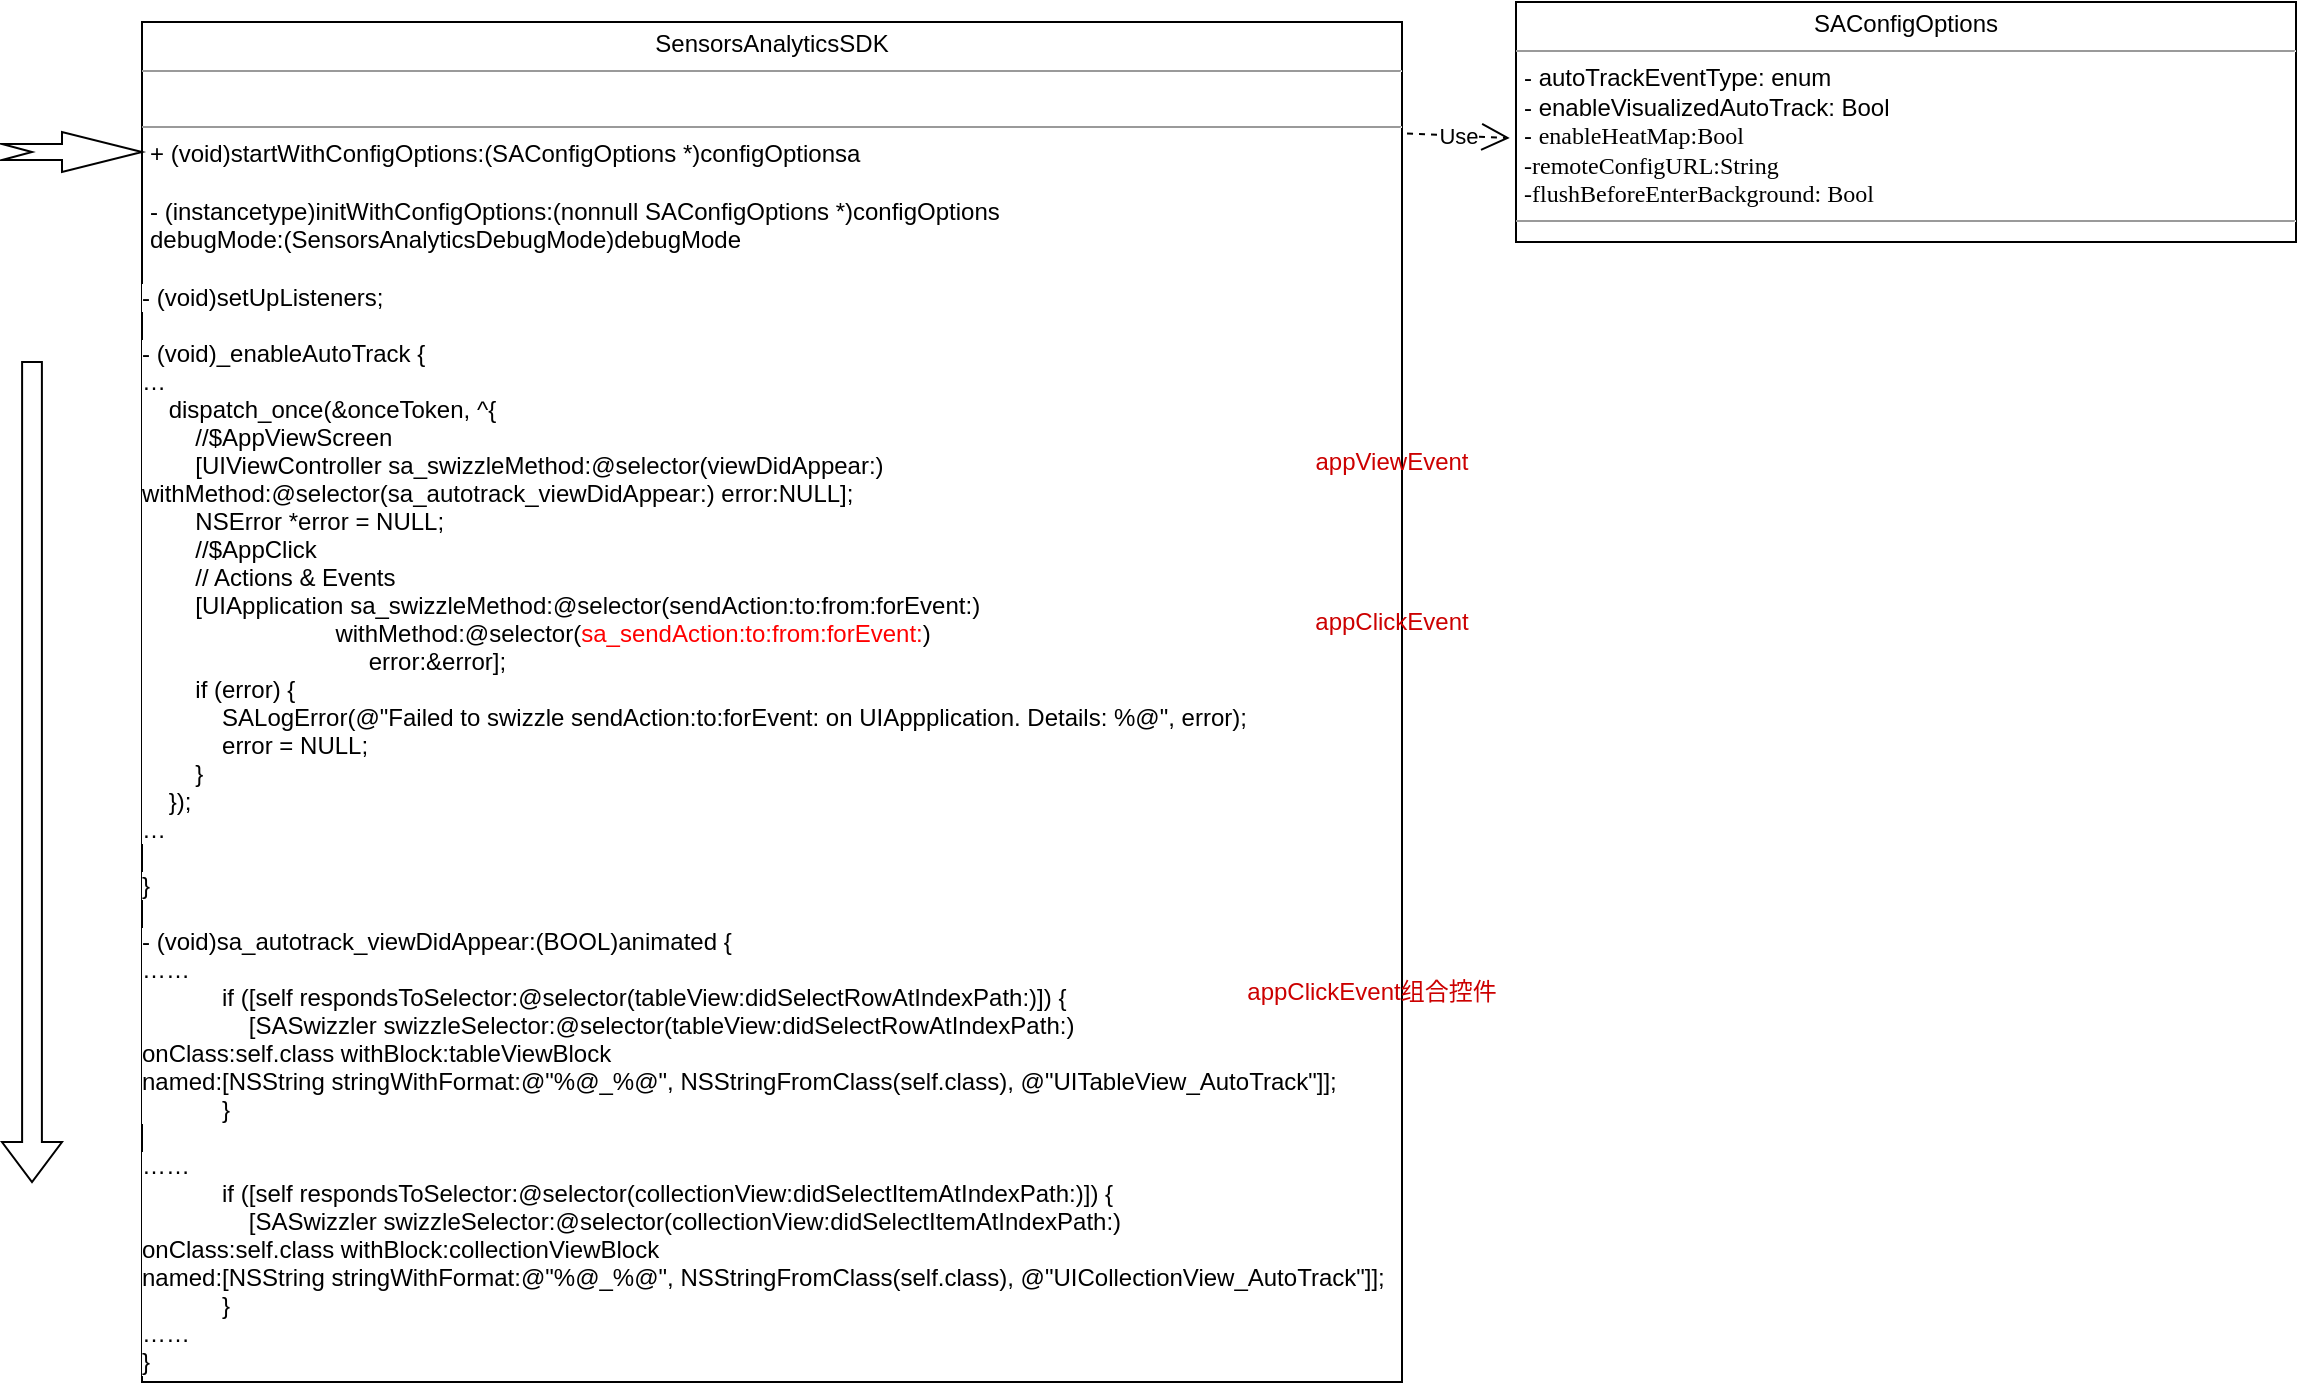 <mxfile version="13.9.1" type="github">
  <diagram id="NxwStEnsrJWZOlORe4x4" name="Page-1">
    <mxGraphModel dx="1426" dy="737" grid="1" gridSize="10" guides="1" tooltips="1" connect="1" arrows="1" fold="1" page="1" pageScale="1" pageWidth="827" pageHeight="1169" math="0" shadow="0">
      <root>
        <mxCell id="0" />
        <mxCell id="1" parent="0" />
        <mxCell id="yYUWTIi6ubNjAFsflyOn-11" value="&lt;p style=&quot;margin: 0px ; margin-top: 4px ; text-align: center&quot;&gt;SensorsAnalyticsSDK&lt;br&gt;&lt;/p&gt;&lt;hr size=&quot;1&quot;&gt;&lt;p style=&quot;margin: 0px ; margin-left: 4px&quot;&gt;&lt;br&gt;&lt;/p&gt;&lt;hr size=&quot;1&quot;&gt;&lt;p style=&quot;margin: 0px ; margin-left: 4px&quot;&gt;+ (void)startWithConfigOptions:(SAConfigOptions *)configOptionsa&lt;br&gt;&lt;/p&gt;&lt;p style=&quot;margin: 0px ; margin-left: 4px&quot;&gt;&lt;br&gt;&lt;/p&gt;&lt;p style=&quot;margin: 0px ; margin-left: 4px&quot;&gt;- (instancetype)initWithConfigOptions:(nonnull SAConfigOptions *)configOptions&amp;nbsp;&lt;/p&gt;&lt;p style=&quot;margin: 0px ; margin-left: 4px&quot;&gt;debugMode:(SensorsAnalyticsDebugMode)debugMode&amp;nbsp;&lt;br&gt;&lt;/p&gt;&lt;p style=&quot;margin: 0px ; margin-left: 4px&quot;&gt;&lt;br&gt;&lt;/p&gt;&lt;p class=&quot;p1&quot; style=&quot;margin: 0px ; font-stretch: normal ; line-height: normal&quot;&gt;&lt;font style=&quot;font-size: 12px ; background-color: rgb(255 , 255 , 255)&quot;&gt;&lt;span class=&quot;s1&quot;&gt;- (&lt;/span&gt;&lt;span class=&quot;s2&quot;&gt;void&lt;/span&gt;&lt;span class=&quot;s1&quot;&gt;)&lt;/span&gt;setUpListeners&lt;font style=&quot;font-size: 12px&quot;&gt;;&lt;/font&gt;&lt;/font&gt;&lt;/p&gt;&lt;p class=&quot;p1&quot; style=&quot;margin: 0px ; font-stretch: normal ; line-height: normal&quot;&gt;&lt;span class=&quot;s1&quot; style=&quot;background-color: rgb(255 , 255 , 255)&quot;&gt;&lt;font style=&quot;font-size: 12px&quot;&gt;&lt;br&gt;&lt;/font&gt;&lt;/span&gt;&lt;/p&gt;&lt;p class=&quot;p1&quot; style=&quot;margin: 0px ; font-stretch: normal ; line-height: normal&quot;&gt;&lt;font style=&quot;font-size: 12px&quot;&gt;&lt;span class=&quot;s1&quot; style=&quot;background-color: rgb(255 , 255 , 255)&quot;&gt;&lt;/span&gt;&lt;/font&gt;&lt;/p&gt;&lt;p class=&quot;p1&quot; style=&quot;margin: 0px ; font-stretch: normal ; line-height: normal&quot;&gt;&lt;font style=&quot;font-size: 12px ; background-color: rgb(255 , 255 , 255)&quot;&gt;&lt;span class=&quot;s1&quot;&gt;- (&lt;/span&gt;&lt;span class=&quot;s2&quot;&gt;void&lt;/span&gt;&lt;span class=&quot;s1&quot;&gt;)&lt;/span&gt;_enableAutoTrack&lt;font style=&quot;font-size: 12px&quot;&gt;&amp;nbsp;{&lt;/font&gt;&lt;/font&gt;&lt;/p&gt;&lt;p class=&quot;p1&quot; style=&quot;margin: 0px ; font-stretch: normal ; line-height: normal&quot;&gt;&lt;font style=&quot;font-size: 12px ; background-color: rgb(255 , 255 , 255)&quot;&gt;…&lt;/font&gt;&lt;/p&gt;&lt;p class=&quot;p1&quot; style=&quot;margin: 0px ; font-stretch: normal ; line-height: normal&quot;&gt;&lt;font style=&quot;font-size: 12px ; background-color: rgb(255 , 255 , 255)&quot;&gt;&lt;span class=&quot;Apple-converted-space&quot;&gt;&amp;nbsp; &amp;nbsp;&amp;nbsp;&lt;/span&gt;&lt;span class=&quot;s1&quot;&gt;dispatch_once&lt;/span&gt;(&amp;amp;onceToken, ^{&lt;/font&gt;&lt;/p&gt;&lt;p class=&quot;p2&quot; style=&quot;margin: 0px ; font-stretch: normal ; line-height: normal&quot;&gt;&lt;font style=&quot;font-size: 12px ; background-color: rgb(255 , 255 , 255)&quot;&gt;&lt;span class=&quot;s2&quot;&gt;&amp;nbsp; &amp;nbsp; &amp;nbsp; &amp;nbsp; &lt;/span&gt;//$AppViewScreen&lt;/font&gt;&lt;/p&gt;&lt;p class=&quot;p1&quot; style=&quot;margin: 0px ; font-stretch: normal ; line-height: normal&quot;&gt;&lt;font style=&quot;font-size: 12px ; background-color: rgb(255 , 255 , 255)&quot;&gt;&lt;span class=&quot;Apple-converted-space&quot;&gt;&amp;nbsp; &amp;nbsp; &amp;nbsp; &amp;nbsp; &lt;/span&gt;[&lt;span class=&quot;s3&quot;&gt;UIViewController&lt;/span&gt; &lt;span class=&quot;s4&quot;&gt;sa_swizzleMethod&lt;/span&gt;:&lt;span class=&quot;s5&quot;&gt;@selector&lt;/span&gt;(viewDidAppear:)&amp;nbsp;&lt;/font&gt;&lt;/p&gt;&lt;p class=&quot;p1&quot; style=&quot;margin: 0px ; font-stretch: normal ; line-height: normal&quot;&gt;&lt;font style=&quot;font-size: 12px ; background-color: rgb(255 , 255 , 255)&quot;&gt;&lt;span class=&quot;s4&quot;&gt;withMethod&lt;/span&gt;:&lt;span class=&quot;s5&quot;&gt;@selector&lt;/span&gt;(sa_autotrack_viewDidAppear:) &lt;span class=&quot;s4&quot;&gt;error&lt;/span&gt;:&lt;span class=&quot;s5&quot;&gt;NULL&lt;/span&gt;];&lt;/font&gt;&lt;/p&gt;&lt;p class=&quot;p1&quot; style=&quot;margin: 0px ; font-stretch: normal ; line-height: normal&quot;&gt;&lt;font style=&quot;font-size: 12px ; background-color: rgb(255 , 255 , 255)&quot;&gt;&lt;span class=&quot;Apple-converted-space&quot;&gt;&amp;nbsp; &amp;nbsp; &amp;nbsp; &amp;nbsp; &lt;/span&gt;&lt;span class=&quot;s3&quot;&gt;NSError&lt;/span&gt; *error = &lt;span class=&quot;s5&quot;&gt;NULL&lt;/span&gt;;&lt;/font&gt;&lt;/p&gt;&lt;p class=&quot;p2&quot; style=&quot;margin: 0px ; font-stretch: normal ; line-height: normal&quot;&gt;&lt;font style=&quot;font-size: 12px ; background-color: rgb(255 , 255 , 255)&quot;&gt;&lt;span class=&quot;s2&quot;&gt;&amp;nbsp; &amp;nbsp; &amp;nbsp; &amp;nbsp; &lt;/span&gt;//$AppClick&lt;/font&gt;&lt;/p&gt;&lt;p class=&quot;p2&quot; style=&quot;margin: 0px ; font-stretch: normal ; line-height: normal&quot;&gt;&lt;font style=&quot;font-size: 12px ; background-color: rgb(255 , 255 , 255)&quot;&gt;&lt;span class=&quot;s2&quot;&gt;&amp;nbsp; &amp;nbsp; &amp;nbsp; &amp;nbsp; &lt;/span&gt;// Actions &amp;amp; Events&lt;/font&gt;&lt;/p&gt;&lt;p class=&quot;p1&quot; style=&quot;margin: 0px ; font-stretch: normal ; line-height: normal&quot;&gt;&lt;font style=&quot;font-size: 12px ; background-color: rgb(255 , 255 , 255)&quot;&gt;&lt;span class=&quot;Apple-converted-space&quot;&gt;&amp;nbsp; &amp;nbsp; &amp;nbsp; &amp;nbsp; &lt;/span&gt;[&lt;span class=&quot;s3&quot;&gt;UIApplication&lt;/span&gt; &lt;span class=&quot;s4&quot;&gt;sa_swizzleMethod&lt;/span&gt;:&lt;span class=&quot;s5&quot;&gt;@selector&lt;/span&gt;(sendAction:to:from:forEvent:)&lt;/font&gt;&lt;/p&gt;&lt;p class=&quot;p1&quot; style=&quot;margin: 0px ; font-stretch: normal ; line-height: normal&quot;&gt;&lt;font style=&quot;font-size: 12px ; background-color: rgb(255 , 255 , 255)&quot;&gt;&lt;span class=&quot;Apple-converted-space&quot;&gt;&amp;nbsp;&amp;nbsp; &amp;nbsp; &amp;nbsp; &amp;nbsp; &amp;nbsp; &amp;nbsp; &amp;nbsp; &amp;nbsp; &amp;nbsp; &amp;nbsp; &amp;nbsp; &amp;nbsp; &amp;nbsp; &amp;nbsp; &lt;/span&gt;&lt;span class=&quot;s4&quot;&gt;withMethod&lt;/span&gt;:&lt;span class=&quot;s5&quot;&gt;@selector&lt;/span&gt;(&lt;font color=&quot;#ff0000&quot;&gt;sa_sendAction:to:from:forEvent:&lt;/font&gt;)&lt;/font&gt;&lt;/p&gt;&lt;p class=&quot;p1&quot; style=&quot;margin: 0px ; font-stretch: normal ; line-height: normal&quot;&gt;&lt;font style=&quot;font-size: 12px ; background-color: rgb(255 , 255 , 255)&quot;&gt;&lt;span class=&quot;Apple-converted-space&quot;&gt;&amp;nbsp; &amp;nbsp; &amp;nbsp; &amp;nbsp; &amp;nbsp; &amp;nbsp; &amp;nbsp; &amp;nbsp; &amp;nbsp; &amp;nbsp; &amp;nbsp; &amp;nbsp; &amp;nbsp; &amp;nbsp; &amp;nbsp; &amp;nbsp; &amp;nbsp; &lt;/span&gt;&lt;span class=&quot;s4&quot;&gt;error&lt;/span&gt;:&amp;amp;error];&lt;/font&gt;&lt;/p&gt;&lt;p class=&quot;p1&quot; style=&quot;margin: 0px ; font-stretch: normal ; line-height: normal&quot;&gt;&lt;font style=&quot;font-size: 12px ; background-color: rgb(255 , 255 , 255)&quot;&gt;&lt;span class=&quot;Apple-converted-space&quot;&gt;&amp;nbsp; &amp;nbsp; &amp;nbsp; &amp;nbsp; &lt;/span&gt;&lt;span class=&quot;s5&quot;&gt;if&lt;/span&gt; (error) {&lt;/font&gt;&lt;/p&gt;&lt;p class=&quot;p3&quot; style=&quot;margin: 0px ; font-stretch: normal ; line-height: normal&quot;&gt;&lt;font style=&quot;font-size: 12px ; background-color: rgb(255 , 255 , 255)&quot;&gt;&lt;span class=&quot;s2&quot;&gt;&amp;nbsp; &amp;nbsp; &amp;nbsp; &amp;nbsp; &amp;nbsp; &amp;nbsp; &lt;/span&gt;&lt;span class=&quot;s1&quot;&gt;SALogError&lt;/span&gt;&lt;span class=&quot;s2&quot;&gt;(&lt;/span&gt;@&quot;Failed to swizzle sendAction:to:forEvent: on UIAppplication. Details: %@&quot;&lt;span class=&quot;s2&quot;&gt;, error);&lt;/span&gt;&lt;/font&gt;&lt;/p&gt;&lt;p class=&quot;p1&quot; style=&quot;margin: 0px ; font-stretch: normal ; line-height: normal&quot;&gt;&lt;font style=&quot;font-size: 12px ; background-color: rgb(255 , 255 , 255)&quot;&gt;&lt;span class=&quot;Apple-converted-space&quot;&gt;&amp;nbsp; &amp;nbsp; &amp;nbsp; &amp;nbsp; &amp;nbsp; &amp;nbsp; &lt;/span&gt;error = &lt;span class=&quot;s5&quot;&gt;NULL&lt;/span&gt;;&lt;/font&gt;&lt;/p&gt;&lt;p class=&quot;p1&quot; style=&quot;margin: 0px ; font-stretch: normal ; line-height: normal&quot;&gt;&lt;font style=&quot;font-size: 12px ; background-color: rgb(255 , 255 , 255)&quot;&gt;&lt;span class=&quot;Apple-converted-space&quot;&gt;&amp;nbsp; &amp;nbsp; &amp;nbsp; &amp;nbsp; &lt;/span&gt;}&lt;/font&gt;&lt;/p&gt;&lt;p class=&quot;p1&quot; style=&quot;margin: 0px ; font-stretch: normal ; line-height: normal&quot;&gt;&lt;font style=&quot;font-size: 12px ; background-color: rgb(255 , 255 , 255)&quot;&gt;&lt;span class=&quot;Apple-converted-space&quot;&gt;&amp;nbsp; &amp;nbsp; &lt;/span&gt;});&lt;/font&gt;&lt;/p&gt;&lt;p class=&quot;p1&quot; style=&quot;margin: 0px ; font-stretch: normal ; line-height: normal&quot;&gt;&lt;font style=&quot;font-size: 12px ; background-color: rgb(255 , 255 , 255)&quot;&gt;…&lt;/font&gt;&lt;/p&gt;&lt;p class=&quot;p1&quot; style=&quot;margin: 0px ; font-stretch: normal ; line-height: normal&quot;&gt;&lt;font style=&quot;font-size: 12px ; background-color: rgb(255 , 255 , 255)&quot;&gt;&lt;br&gt;&lt;/font&gt;&lt;/p&gt;&lt;p class=&quot;p1&quot; style=&quot;margin: 0px ; font-stretch: normal ; line-height: normal&quot;&gt;&lt;font style=&quot;font-size: 12px ; background-color: rgb(255 , 255 , 255)&quot;&gt;}&lt;/font&gt;&lt;/p&gt;&lt;p class=&quot;p1&quot; style=&quot;margin: 0px ; font-stretch: normal ; line-height: normal&quot;&gt;&lt;font style=&quot;font-size: 12px ; background-color: rgb(255 , 255 , 255)&quot;&gt;&lt;br&gt;&lt;/font&gt;&lt;/p&gt;&lt;p class=&quot;p1&quot; style=&quot;margin: 0px ; font-stretch: normal ; line-height: normal&quot;&gt;&lt;font style=&quot;font-size: 12px ; background-color: rgb(255 , 255 , 255)&quot;&gt;&lt;span class=&quot;s1&quot;&gt;- (&lt;/span&gt;&lt;span class=&quot;s2&quot;&gt;void&lt;/span&gt;&lt;span class=&quot;s1&quot;&gt;)&lt;/span&gt;sa_autotrack_viewDidAppear&lt;span class=&quot;s1&quot;&gt;:(&lt;/span&gt;&lt;span class=&quot;s2&quot;&gt;BOOL&lt;/span&gt;&lt;span class=&quot;s1&quot;&gt;)animated {&lt;/span&gt;&lt;/font&gt;&lt;/p&gt;&lt;p class=&quot;p1&quot; style=&quot;margin: 0px ; font-stretch: normal ; line-height: normal&quot;&gt;&lt;font style=&quot;font-size: 12px ; background-color: rgb(255 , 255 , 255)&quot;&gt;……&lt;/font&gt;&lt;/p&gt;&lt;p class=&quot;p1&quot; style=&quot;margin: 0px ; font-stretch: normal ; line-height: normal&quot;&gt;&lt;font style=&quot;font-size: 12px ; background-color: rgb(255 , 255 , 255)&quot;&gt;&lt;span class=&quot;Apple-converted-space&quot;&gt;&amp;nbsp; &amp;nbsp; &amp;nbsp; &amp;nbsp; &amp;nbsp; &amp;nbsp;&amp;nbsp;&lt;/span&gt;&lt;span class=&quot;s1&quot;&gt;if&lt;/span&gt; ([&lt;span class=&quot;s1&quot;&gt;self&lt;/span&gt; &lt;span class=&quot;s2&quot;&gt;respondsToSelector&lt;/span&gt;:&lt;span class=&quot;s1&quot;&gt;@selector&lt;/span&gt;(tableView:didSelectRowAtIndexPath:)]) {&lt;/font&gt;&lt;/p&gt;&lt;p class=&quot;p1&quot; style=&quot;margin: 0px ; font-stretch: normal ; line-height: normal&quot;&gt;&lt;font style=&quot;font-size: 12px ; background-color: rgb(255 , 255 , 255)&quot;&gt;&lt;span class=&quot;Apple-converted-space&quot;&gt;&amp;nbsp; &amp;nbsp; &amp;nbsp; &amp;nbsp; &amp;nbsp; &amp;nbsp; &amp;nbsp; &amp;nbsp; &lt;/span&gt;[&lt;span class=&quot;s3&quot;&gt;SASwizzler&lt;/span&gt; &lt;span class=&quot;s3&quot;&gt;swizzleSelector&lt;/span&gt;:&lt;span class=&quot;s1&quot;&gt;@selector&lt;/span&gt;(tableView:didSelectRowAtIndexPath:)&amp;nbsp;&lt;/font&gt;&lt;/p&gt;&lt;p class=&quot;p1&quot; style=&quot;margin: 0px ; font-stretch: normal ; line-height: normal&quot;&gt;&lt;font style=&quot;font-size: 12px ; background-color: rgb(255 , 255 , 255)&quot;&gt;&lt;span class=&quot;s3&quot;&gt;onClass&lt;/span&gt;:&lt;span class=&quot;s1&quot;&gt;self&lt;/span&gt;.&lt;span class=&quot;s2&quot;&gt;class&lt;/span&gt; &lt;span class=&quot;s3&quot;&gt;withBlock&lt;/span&gt;:tableViewBlock&amp;nbsp;&lt;/font&gt;&lt;/p&gt;&lt;p class=&quot;p1&quot; style=&quot;margin: 0px ; font-stretch: normal ; line-height: normal&quot;&gt;&lt;font style=&quot;font-size: 12px ; background-color: rgb(255 , 255 , 255)&quot;&gt;&lt;span class=&quot;s3&quot;&gt;named&lt;/span&gt;:[&lt;span class=&quot;s2&quot;&gt;NSString&lt;/span&gt; &lt;span class=&quot;s2&quot;&gt;stringWithFormat&lt;/span&gt;:&lt;span class=&quot;s4&quot;&gt;@&quot;%@_%@&quot;&lt;/span&gt;, &lt;span class=&quot;s2&quot;&gt;NSStringFromClass&lt;/span&gt;(&lt;span class=&quot;s1&quot;&gt;self&lt;/span&gt;.&lt;span class=&quot;s2&quot;&gt;class&lt;/span&gt;), &lt;span class=&quot;s4&quot;&gt;@&quot;UITableView_AutoTrack&quot;&lt;/span&gt;]];&lt;/font&gt;&lt;/p&gt;&lt;p class=&quot;p1&quot; style=&quot;margin: 0px ; font-stretch: normal ; line-height: normal&quot;&gt;&lt;font style=&quot;font-size: 12px ; background-color: rgb(255 , 255 , 255)&quot;&gt;&lt;span class=&quot;Apple-converted-space&quot;&gt;&amp;nbsp; &amp;nbsp; &amp;nbsp; &amp;nbsp; &amp;nbsp; &amp;nbsp; &lt;/span&gt;}&lt;/font&gt;&lt;/p&gt;&lt;p class=&quot;p1&quot; style=&quot;margin: 0px ; font-stretch: normal ; line-height: normal&quot;&gt;&lt;font style=&quot;font-size: 12px ; background-color: rgb(255 , 255 , 255)&quot;&gt;&lt;br&gt;&lt;/font&gt;&lt;/p&gt;&lt;p class=&quot;p1&quot; style=&quot;margin: 0px ; font-stretch: normal ; line-height: normal&quot;&gt;&lt;font style=&quot;font-size: 12px ; background-color: rgb(255 , 255 , 255)&quot;&gt;……&lt;/font&gt;&lt;/p&gt;&lt;p class=&quot;p1&quot; style=&quot;margin: 0px ; font-stretch: normal ; line-height: normal&quot;&gt;&lt;font style=&quot;font-size: 12px ; background-color: rgb(255 , 255 , 255)&quot;&gt;&lt;span class=&quot;Apple-converted-space&quot;&gt;&amp;nbsp; &amp;nbsp; &amp;nbsp; &amp;nbsp; &amp;nbsp; &amp;nbsp;&amp;nbsp;&lt;/span&gt;&lt;span class=&quot;s1&quot;&gt;if&lt;/span&gt; ([&lt;span class=&quot;s1&quot;&gt;self&lt;/span&gt; &lt;span class=&quot;s2&quot;&gt;respondsToSelector&lt;/span&gt;:&lt;span class=&quot;s1&quot;&gt;@selector&lt;/span&gt;(collectionView:didSelectItemAtIndexPath:)]) {&lt;/font&gt;&lt;/p&gt;&lt;p class=&quot;p1&quot; style=&quot;margin: 0px ; font-stretch: normal ; line-height: normal&quot;&gt;&lt;font style=&quot;font-size: 12px ; background-color: rgb(255 , 255 , 255)&quot;&gt;&lt;span class=&quot;Apple-converted-space&quot;&gt;&amp;nbsp; &amp;nbsp; &amp;nbsp; &amp;nbsp; &amp;nbsp; &amp;nbsp; &amp;nbsp; &amp;nbsp; &lt;/span&gt;[&lt;span class=&quot;s3&quot;&gt;SASwizzler&lt;/span&gt; &lt;span class=&quot;s3&quot;&gt;swizzleSelector&lt;/span&gt;:&lt;span class=&quot;s1&quot;&gt;@selector&lt;/span&gt;(collectionView:didSelectItemAtIndexPath:)&amp;nbsp;&lt;/font&gt;&lt;/p&gt;&lt;p class=&quot;p1&quot; style=&quot;margin: 0px ; font-stretch: normal ; line-height: normal&quot;&gt;&lt;font style=&quot;font-size: 12px ; background-color: rgb(255 , 255 , 255)&quot;&gt;&lt;span class=&quot;s3&quot;&gt;onClass&lt;/span&gt;:&lt;span class=&quot;s1&quot;&gt;self&lt;/span&gt;.&lt;span class=&quot;s2&quot;&gt;class&lt;/span&gt; &lt;span class=&quot;s3&quot;&gt;withBlock&lt;/span&gt;:collectionViewBlock&amp;nbsp;&lt;/font&gt;&lt;/p&gt;&lt;p class=&quot;p1&quot; style=&quot;margin: 0px ; font-stretch: normal ; line-height: normal&quot;&gt;&lt;font style=&quot;font-size: 12px ; background-color: rgb(255 , 255 , 255)&quot;&gt;&lt;span class=&quot;s3&quot;&gt;named&lt;/span&gt;:[&lt;span class=&quot;s2&quot;&gt;NSString&lt;/span&gt; &lt;span class=&quot;s2&quot;&gt;stringWithFormat&lt;/span&gt;:&lt;span class=&quot;s4&quot;&gt;@&quot;%@_%@&quot;&lt;/span&gt;, &lt;span class=&quot;s2&quot;&gt;NSStringFromClass&lt;/span&gt;(&lt;span class=&quot;s1&quot;&gt;self&lt;/span&gt;.&lt;span class=&quot;s2&quot;&gt;class&lt;/span&gt;), &lt;span class=&quot;s4&quot;&gt;@&quot;UICollectionView_AutoTrack&quot;&lt;/span&gt;]];&lt;/font&gt;&lt;/p&gt;&lt;p class=&quot;p1&quot; style=&quot;margin: 0px ; font-stretch: normal ; line-height: normal&quot;&gt;&lt;font style=&quot;font-size: 12px ; background-color: rgb(255 , 255 , 255)&quot;&gt;&lt;span class=&quot;Apple-converted-space&quot;&gt;&amp;nbsp; &amp;nbsp; &amp;nbsp; &amp;nbsp; &amp;nbsp; &amp;nbsp; &lt;/span&gt;}&lt;/font&gt;&lt;/p&gt;&lt;p class=&quot;p1&quot; style=&quot;margin: 0px ; font-stretch: normal ; line-height: normal&quot;&gt;&lt;font style=&quot;font-size: 12px ; background-color: rgb(255 , 255 , 255)&quot;&gt;……&lt;/font&gt;&lt;/p&gt;&lt;p class=&quot;p1&quot; style=&quot;margin: 0px ; font-stretch: normal ; line-height: normal&quot;&gt;&lt;span class=&quot;s1&quot; style=&quot;background-color: rgb(255 , 255 , 255)&quot;&gt;&lt;font style=&quot;font-size: 12px&quot;&gt;}&lt;/font&gt;&lt;/span&gt;&lt;/p&gt;&lt;p class=&quot;p1&quot; style=&quot;margin: 0px ; font-stretch: normal ; line-height: normal ; font-family: &amp;#34;menlo&amp;#34;&quot;&gt;&lt;br&gt;&lt;/p&gt;" style="verticalAlign=top;align=left;overflow=fill;fontSize=12;fontFamily=Helvetica;html=1;" vertex="1" parent="1">
          <mxGeometry x="140" y="90" width="630" height="680" as="geometry" />
        </mxCell>
        <mxCell id="yYUWTIi6ubNjAFsflyOn-12" value="&lt;p style=&quot;margin: 0px ; margin-top: 4px ; text-align: center&quot;&gt;SAConfigOptions&lt;br&gt;&lt;/p&gt;&lt;hr size=&quot;1&quot;&gt;&lt;p style=&quot;margin: 0px 0px 0px 4px&quot;&gt;&lt;font style=&quot;font-size: 12px ; background-color: rgb(255 , 255 , 255)&quot;&gt;- autoTrackEventType: enum&lt;br&gt;&lt;/font&gt;&lt;/p&gt;&lt;p style=&quot;margin: 0px 0px 0px 4px&quot;&gt;&lt;font style=&quot;font-size: 12px ; background-color: rgb(255 , 255 , 255)&quot;&gt;-&amp;nbsp;enableVisualizedAutoTrack: Bool&lt;/font&gt;&lt;/p&gt;&lt;p style=&quot;margin: 0px 0px 0px 4px&quot;&gt;&lt;font style=&quot;font-size: 12px ; background-color: rgb(255 , 255 , 255)&quot;&gt;-&amp;nbsp;&lt;span style=&quot;font-family: &amp;#34;menlo&amp;#34;&quot;&gt;enableHeatMap:Bool&lt;/span&gt;&lt;/font&gt;&lt;/p&gt;&lt;p style=&quot;margin: 0px 0px 0px 4px&quot;&gt;&lt;font style=&quot;font-size: 12px ; background-color: rgb(255 , 255 , 255)&quot;&gt;&lt;span style=&quot;font-family: &amp;#34;menlo&amp;#34;&quot;&gt;-&lt;/span&gt;&lt;span style=&quot;font-family: &amp;#34;menlo&amp;#34;&quot;&gt;remoteConfigURL:String&lt;/span&gt;&lt;/font&gt;&lt;/p&gt;&lt;p style=&quot;margin: 0px 0px 0px 4px&quot;&gt;&lt;font style=&quot;font-size: 12px ; background-color: rgb(255 , 255 , 255)&quot;&gt;&lt;span style=&quot;font-family: &amp;#34;menlo&amp;#34;&quot;&gt;-&lt;/span&gt;&lt;span style=&quot;font-family: &amp;#34;menlo&amp;#34;&quot;&gt;flushBeforeEnterBackground: Bool&lt;/span&gt;&lt;span style=&quot;font-family: &amp;#34;menlo&amp;#34;&quot;&gt;&amp;nbsp;&lt;/span&gt;&lt;/font&gt;&lt;/p&gt;&lt;hr size=&quot;1&quot;&gt;&lt;p style=&quot;margin: 0px ; margin-left: 4px&quot;&gt;&lt;br&gt;&lt;/p&gt;" style="verticalAlign=top;align=left;overflow=fill;fontSize=12;fontFamily=Helvetica;html=1;" vertex="1" parent="1">
          <mxGeometry x="827" y="80" width="390" height="120" as="geometry" />
        </mxCell>
        <mxCell id="yYUWTIi6ubNjAFsflyOn-17" value="Use" style="endArrow=open;endSize=12;dashed=1;html=1;entryX=-0.008;entryY=0.567;entryDx=0;entryDy=0;entryPerimeter=0;exitX=1.004;exitY=0.082;exitDx=0;exitDy=0;exitPerimeter=0;" edge="1" parent="1" source="yYUWTIi6ubNjAFsflyOn-11" target="yYUWTIi6ubNjAFsflyOn-12">
          <mxGeometry width="160" relative="1" as="geometry">
            <mxPoint x="410" y="170" as="sourcePoint" />
            <mxPoint x="570" y="160" as="targetPoint" />
          </mxGeometry>
        </mxCell>
        <mxCell id="yYUWTIi6ubNjAFsflyOn-22" value="" style="html=1;shadow=0;dashed=0;align=center;verticalAlign=middle;shape=mxgraph.arrows2.arrow;dy=0.6;dx=40;notch=15;" vertex="1" parent="1">
          <mxGeometry x="70" y="145" width="70" height="20" as="geometry" />
        </mxCell>
        <mxCell id="yYUWTIi6ubNjAFsflyOn-23" value="" style="html=1;shadow=0;dashed=0;align=center;verticalAlign=middle;shape=mxgraph.arrows2.arrow;dy=0.67;dx=20;notch=0;direction=south;" vertex="1" parent="1">
          <mxGeometry x="70" y="260" width="30" height="410" as="geometry" />
        </mxCell>
        <mxCell id="yYUWTIi6ubNjAFsflyOn-24" value="appViewEvent" style="text;html=1;strokeColor=none;fillColor=none;align=center;verticalAlign=middle;whiteSpace=wrap;rounded=0;fontColor=#CC0000;" vertex="1" parent="1">
          <mxGeometry x="710" y="300" width="110" height="20" as="geometry" />
        </mxCell>
        <mxCell id="yYUWTIi6ubNjAFsflyOn-25" value="appClickEvent" style="text;html=1;strokeColor=none;fillColor=none;align=center;verticalAlign=middle;whiteSpace=wrap;rounded=0;fontColor=#CC0000;" vertex="1" parent="1">
          <mxGeometry x="710" y="380" width="110" height="20" as="geometry" />
        </mxCell>
        <mxCell id="yYUWTIi6ubNjAFsflyOn-27" value="appClickEvent组合控件" style="text;html=1;strokeColor=none;fillColor=none;align=center;verticalAlign=middle;whiteSpace=wrap;rounded=0;fontColor=#CC0000;" vertex="1" parent="1">
          <mxGeometry x="690" y="565" width="130" height="20" as="geometry" />
        </mxCell>
      </root>
    </mxGraphModel>
  </diagram>
</mxfile>
